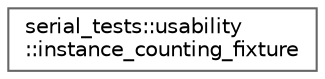 digraph "类继承关系图"
{
 // LATEX_PDF_SIZE
  bgcolor="transparent";
  edge [fontname=Helvetica,fontsize=10,labelfontname=Helvetica,labelfontsize=10];
  node [fontname=Helvetica,fontsize=10,shape=box,height=0.2,width=0.4];
  rankdir="LR";
  Node0 [id="Node000000",label="serial_tests::usability\l::instance_counting_fixture",height=0.2,width=0.4,color="grey40", fillcolor="white", style="filled",URL="$structserial__tests_1_1usability_1_1instance__counting__fixture.html",tooltip=" "];
}
